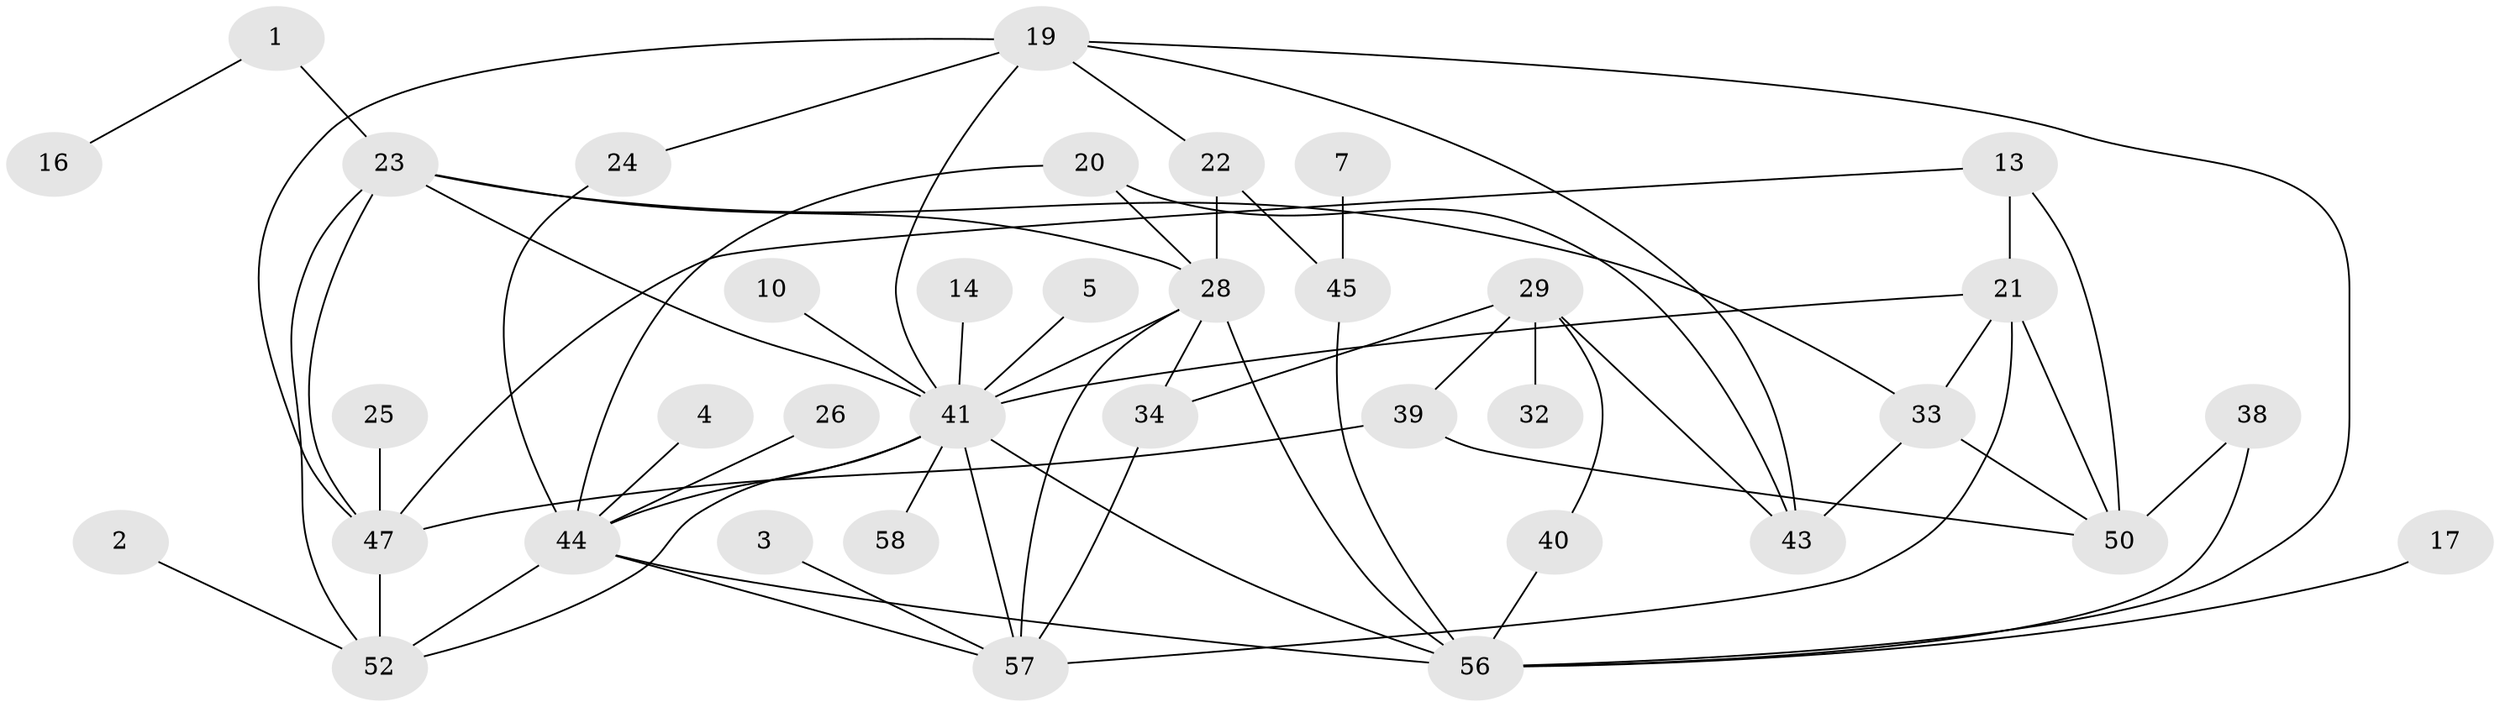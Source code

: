 // original degree distribution, {1: 0.2672413793103448, 2: 0.16379310344827586, 4: 0.10344827586206896, 5: 0.0603448275862069, 3: 0.21551724137931033, 0: 0.16379310344827586, 7: 0.008620689655172414, 6: 0.017241379310344827}
// Generated by graph-tools (version 1.1) at 2025/49/03/09/25 03:49:04]
// undirected, 37 vertices, 63 edges
graph export_dot {
graph [start="1"]
  node [color=gray90,style=filled];
  1;
  2;
  3;
  4;
  5;
  7;
  10;
  13;
  14;
  16;
  17;
  19;
  20;
  21;
  22;
  23;
  24;
  25;
  26;
  28;
  29;
  32;
  33;
  34;
  38;
  39;
  40;
  41;
  43;
  44;
  45;
  47;
  50;
  52;
  56;
  57;
  58;
  1 -- 16 [weight=1.0];
  1 -- 23 [weight=1.0];
  2 -- 52 [weight=1.0];
  3 -- 57 [weight=1.0];
  4 -- 44 [weight=1.0];
  5 -- 41 [weight=1.0];
  7 -- 45 [weight=1.0];
  10 -- 41 [weight=1.0];
  13 -- 21 [weight=1.0];
  13 -- 47 [weight=1.0];
  13 -- 50 [weight=1.0];
  14 -- 41 [weight=1.0];
  17 -- 56 [weight=1.0];
  19 -- 22 [weight=1.0];
  19 -- 24 [weight=1.0];
  19 -- 41 [weight=1.0];
  19 -- 43 [weight=1.0];
  19 -- 47 [weight=1.0];
  19 -- 56 [weight=1.0];
  20 -- 28 [weight=1.0];
  20 -- 43 [weight=1.0];
  20 -- 44 [weight=1.0];
  21 -- 33 [weight=1.0];
  21 -- 41 [weight=1.0];
  21 -- 50 [weight=1.0];
  21 -- 57 [weight=1.0];
  22 -- 28 [weight=1.0];
  22 -- 45 [weight=1.0];
  23 -- 28 [weight=1.0];
  23 -- 33 [weight=1.0];
  23 -- 41 [weight=1.0];
  23 -- 47 [weight=1.0];
  23 -- 52 [weight=1.0];
  24 -- 44 [weight=1.0];
  25 -- 47 [weight=1.0];
  26 -- 44 [weight=1.0];
  28 -- 34 [weight=1.0];
  28 -- 41 [weight=1.0];
  28 -- 56 [weight=1.0];
  28 -- 57 [weight=1.0];
  29 -- 32 [weight=1.0];
  29 -- 34 [weight=1.0];
  29 -- 39 [weight=1.0];
  29 -- 40 [weight=1.0];
  29 -- 43 [weight=1.0];
  33 -- 43 [weight=1.0];
  33 -- 50 [weight=1.0];
  34 -- 57 [weight=1.0];
  38 -- 50 [weight=1.0];
  38 -- 56 [weight=1.0];
  39 -- 47 [weight=1.0];
  39 -- 50 [weight=1.0];
  40 -- 56 [weight=1.0];
  41 -- 44 [weight=1.0];
  41 -- 52 [weight=1.0];
  41 -- 56 [weight=1.0];
  41 -- 57 [weight=1.0];
  41 -- 58 [weight=1.0];
  44 -- 52 [weight=1.0];
  44 -- 56 [weight=1.0];
  44 -- 57 [weight=1.0];
  45 -- 56 [weight=1.0];
  47 -- 52 [weight=1.0];
}
